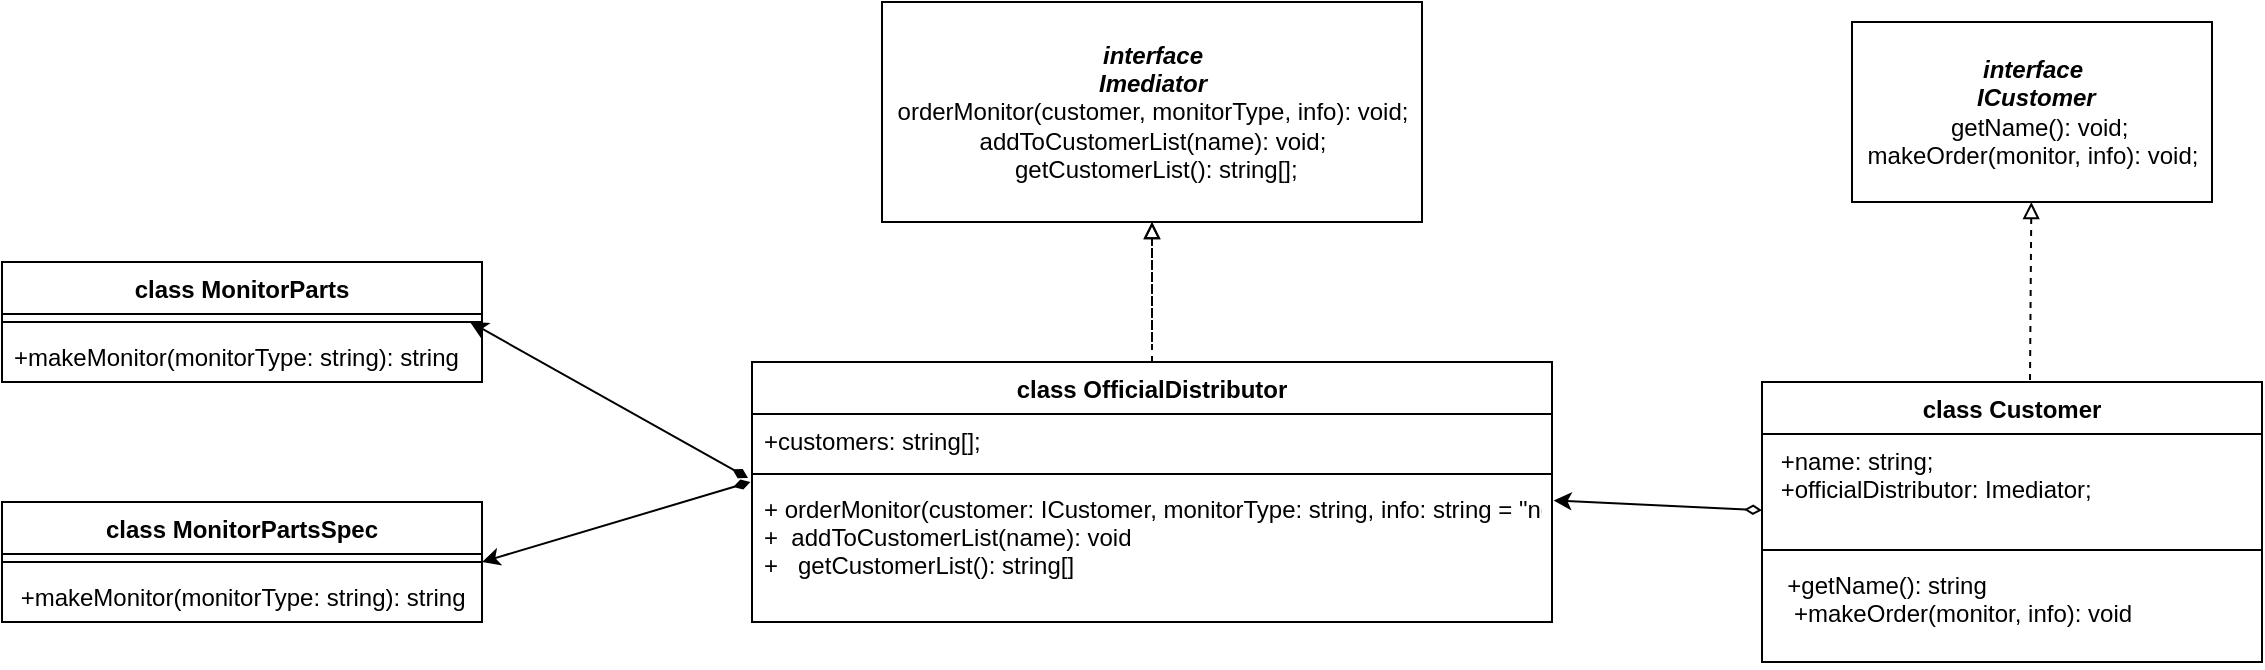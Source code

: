 <mxfile>
    <diagram id="yOANkOsA02bHdpj0qpQr" name="Page-1">
        <mxGraphModel dx="2179" dy="555" grid="1" gridSize="10" guides="1" tooltips="1" connect="1" arrows="1" fold="1" page="1" pageScale="1" pageWidth="850" pageHeight="1100" math="0" shadow="0">
            <root>
                <mxCell id="0"/>
                <mxCell id="1" parent="0"/>
                <mxCell id="2" value="&lt;b&gt;&lt;i&gt;interface&lt;br&gt;Imediator&lt;/i&gt;&lt;/b&gt;&lt;br&gt;orderMonitor(customer, monitorType, info): void;&lt;br&gt;addToCustomerList(name): void;&lt;br&gt;&amp;nbsp;getCustomerList(): string[];" style="html=1;" parent="1" vertex="1">
                    <mxGeometry x="90" y="50" width="270" height="110" as="geometry"/>
                </mxCell>
                <mxCell id="3" value="&lt;b&gt;&lt;i&gt;interface&lt;br&gt;&amp;nbsp;ICustomer&lt;/i&gt;&lt;/b&gt;&lt;br&gt;&amp;nbsp; getName(): void;&lt;br&gt;&amp;nbsp;makeOrder(monitor, info): void;&amp;nbsp;" style="html=1;" parent="1" vertex="1">
                    <mxGeometry x="575" y="60" width="180" height="90" as="geometry"/>
                </mxCell>
                <mxCell id="4" value="class MonitorPartsSpec" style="swimlane;fontStyle=1;align=center;verticalAlign=top;childLayout=stackLayout;horizontal=1;startSize=26;horizontalStack=0;resizeParent=1;resizeParentMax=0;resizeLast=0;collapsible=1;marginBottom=0;" parent="1" vertex="1">
                    <mxGeometry x="-350" y="300" width="240" height="60" as="geometry"/>
                </mxCell>
                <mxCell id="6" value="" style="line;strokeWidth=1;fillColor=none;align=left;verticalAlign=middle;spacingTop=-1;spacingLeft=3;spacingRight=3;rotatable=0;labelPosition=right;points=[];portConstraint=eastwest;" parent="4" vertex="1">
                    <mxGeometry y="26" width="240" height="8" as="geometry"/>
                </mxCell>
                <mxCell id="7" value=" +makeMonitor(monitorType: string): string" style="text;strokeColor=none;fillColor=none;align=left;verticalAlign=top;spacingLeft=4;spacingRight=4;overflow=hidden;rotatable=0;points=[[0,0.5],[1,0.5]];portConstraint=eastwest;" parent="4" vertex="1">
                    <mxGeometry y="34" width="240" height="26" as="geometry"/>
                </mxCell>
                <mxCell id="8" value="class MonitorParts" style="swimlane;fontStyle=1;align=center;verticalAlign=top;childLayout=stackLayout;horizontal=1;startSize=26;horizontalStack=0;resizeParent=1;resizeParentMax=0;resizeLast=0;collapsible=1;marginBottom=0;" parent="1" vertex="1">
                    <mxGeometry x="-350" y="180" width="240" height="60" as="geometry"/>
                </mxCell>
                <mxCell id="10" value="" style="line;strokeWidth=1;fillColor=none;align=left;verticalAlign=middle;spacingTop=-1;spacingLeft=3;spacingRight=3;rotatable=0;labelPosition=right;points=[];portConstraint=eastwest;" parent="8" vertex="1">
                    <mxGeometry y="26" width="240" height="8" as="geometry"/>
                </mxCell>
                <mxCell id="11" value="+makeMonitor(monitorType: string): string" style="text;strokeColor=none;fillColor=none;align=left;verticalAlign=top;spacingLeft=4;spacingRight=4;overflow=hidden;rotatable=0;points=[[0,0.5],[1,0.5]];portConstraint=eastwest;" parent="8" vertex="1">
                    <mxGeometry y="34" width="240" height="26" as="geometry"/>
                </mxCell>
                <mxCell id="25" style="edgeStyle=none;html=1;entryX=0.5;entryY=1;entryDx=0;entryDy=0;endArrow=block;endFill=0;dashed=1;" parent="1" source="12" target="2" edge="1">
                    <mxGeometry relative="1" as="geometry"/>
                </mxCell>
                <mxCell id="30" style="edgeStyle=none;html=1;entryX=0.975;entryY=-0.154;entryDx=0;entryDy=0;entryPerimeter=0;startArrow=diamondThin;startFill=1;endArrow=classic;endFill=1;exitX=-0.005;exitY=-0.029;exitDx=0;exitDy=0;exitPerimeter=0;" parent="1" source="15" target="11" edge="1">
                    <mxGeometry relative="1" as="geometry"/>
                </mxCell>
                <mxCell id="12" value="class OfficialDistributor" style="swimlane;fontStyle=1;align=center;verticalAlign=top;childLayout=stackLayout;horizontal=1;startSize=26;horizontalStack=0;resizeParent=1;resizeParentMax=0;resizeLast=0;collapsible=1;marginBottom=0;" parent="1" vertex="1">
                    <mxGeometry x="25" y="230" width="400" height="130" as="geometry"/>
                </mxCell>
                <mxCell id="13" value="+customers: string[];" style="text;strokeColor=none;fillColor=none;align=left;verticalAlign=top;spacingLeft=4;spacingRight=4;overflow=hidden;rotatable=0;points=[[0,0.5],[1,0.5]];portConstraint=eastwest;" parent="12" vertex="1">
                    <mxGeometry y="26" width="400" height="26" as="geometry"/>
                </mxCell>
                <mxCell id="14" value="" style="line;strokeWidth=1;fillColor=none;align=left;verticalAlign=middle;spacingTop=-1;spacingLeft=3;spacingRight=3;rotatable=0;labelPosition=right;points=[];portConstraint=eastwest;" parent="12" vertex="1">
                    <mxGeometry y="52" width="400" height="8" as="geometry"/>
                </mxCell>
                <mxCell id="15" value="+ orderMonitor(customer: ICustomer, monitorType: string, info: string = &quot;no add info&quot;): void&#10;+  addToCustomerList(name): void &#10;+   getCustomerList(): string[] " style="text;strokeColor=none;fillColor=none;align=left;verticalAlign=top;spacingLeft=4;spacingRight=4;overflow=hidden;rotatable=0;points=[[0,0.5],[1,0.5]];portConstraint=eastwest;" parent="12" vertex="1">
                    <mxGeometry y="60" width="400" height="70" as="geometry"/>
                </mxCell>
                <mxCell id="26" style="edgeStyle=none;html=1;entryX=1.002;entryY=0.132;entryDx=0;entryDy=0;entryPerimeter=0;endArrow=classic;endFill=1;startArrow=diamondThin;startFill=0;" parent="1" source="16" target="15" edge="1">
                    <mxGeometry relative="1" as="geometry"/>
                </mxCell>
                <mxCell id="16" value="class Customer" style="swimlane;fontStyle=1;align=center;verticalAlign=top;childLayout=stackLayout;horizontal=1;startSize=26;horizontalStack=0;resizeParent=1;resizeParentMax=0;resizeLast=0;collapsible=1;marginBottom=0;" parent="1" vertex="1">
                    <mxGeometry x="530" y="240" width="250" height="140" as="geometry"/>
                </mxCell>
                <mxCell id="17" value=" +name: string;&#10; +officialDistributor: Imediator;" style="text;strokeColor=none;fillColor=none;align=left;verticalAlign=top;spacingLeft=4;spacingRight=4;overflow=hidden;rotatable=0;points=[[0,0.5],[1,0.5]];portConstraint=eastwest;" parent="16" vertex="1">
                    <mxGeometry y="26" width="250" height="54" as="geometry"/>
                </mxCell>
                <mxCell id="18" value="" style="line;strokeWidth=1;fillColor=none;align=left;verticalAlign=middle;spacingTop=-1;spacingLeft=3;spacingRight=3;rotatable=0;labelPosition=right;points=[];portConstraint=eastwest;" parent="16" vertex="1">
                    <mxGeometry y="80" width="250" height="8" as="geometry"/>
                </mxCell>
                <mxCell id="19" value="  +getName(): string &#10;   +makeOrder(monitor, info): void" style="text;strokeColor=none;fillColor=none;align=left;verticalAlign=top;spacingLeft=4;spacingRight=4;overflow=hidden;rotatable=0;points=[[0,0.5],[1,0.5]];portConstraint=eastwest;" parent="16" vertex="1">
                    <mxGeometry y="88" width="250" height="52" as="geometry"/>
                </mxCell>
                <mxCell id="28" style="edgeStyle=none;html=1;entryX=0.5;entryY=1;entryDx=0;entryDy=0;endArrow=block;endFill=0;dashed=1;" parent="1" edge="1">
                    <mxGeometry relative="1" as="geometry">
                        <mxPoint x="225" y="220" as="sourcePoint"/>
                        <mxPoint x="225" y="160" as="targetPoint"/>
                    </mxGeometry>
                </mxCell>
                <mxCell id="29" style="edgeStyle=none;html=1;endArrow=block;endFill=0;dashed=1;exitX=0.536;exitY=-0.007;exitDx=0;exitDy=0;exitPerimeter=0;" parent="1" source="16" target="3" edge="1">
                    <mxGeometry relative="1" as="geometry">
                        <mxPoint x="669.5" y="210" as="sourcePoint"/>
                        <mxPoint x="669.5" y="150" as="targetPoint"/>
                    </mxGeometry>
                </mxCell>
                <mxCell id="31" style="edgeStyle=none;html=1;entryX=1;entryY=0.5;entryDx=0;entryDy=0;startArrow=diamondThin;startFill=1;endArrow=classic;endFill=1;exitX=-0.002;exitY=0;exitDx=0;exitDy=0;exitPerimeter=0;" parent="1" source="15" target="4" edge="1">
                    <mxGeometry relative="1" as="geometry"/>
                </mxCell>
            </root>
        </mxGraphModel>
    </diagram>
</mxfile>